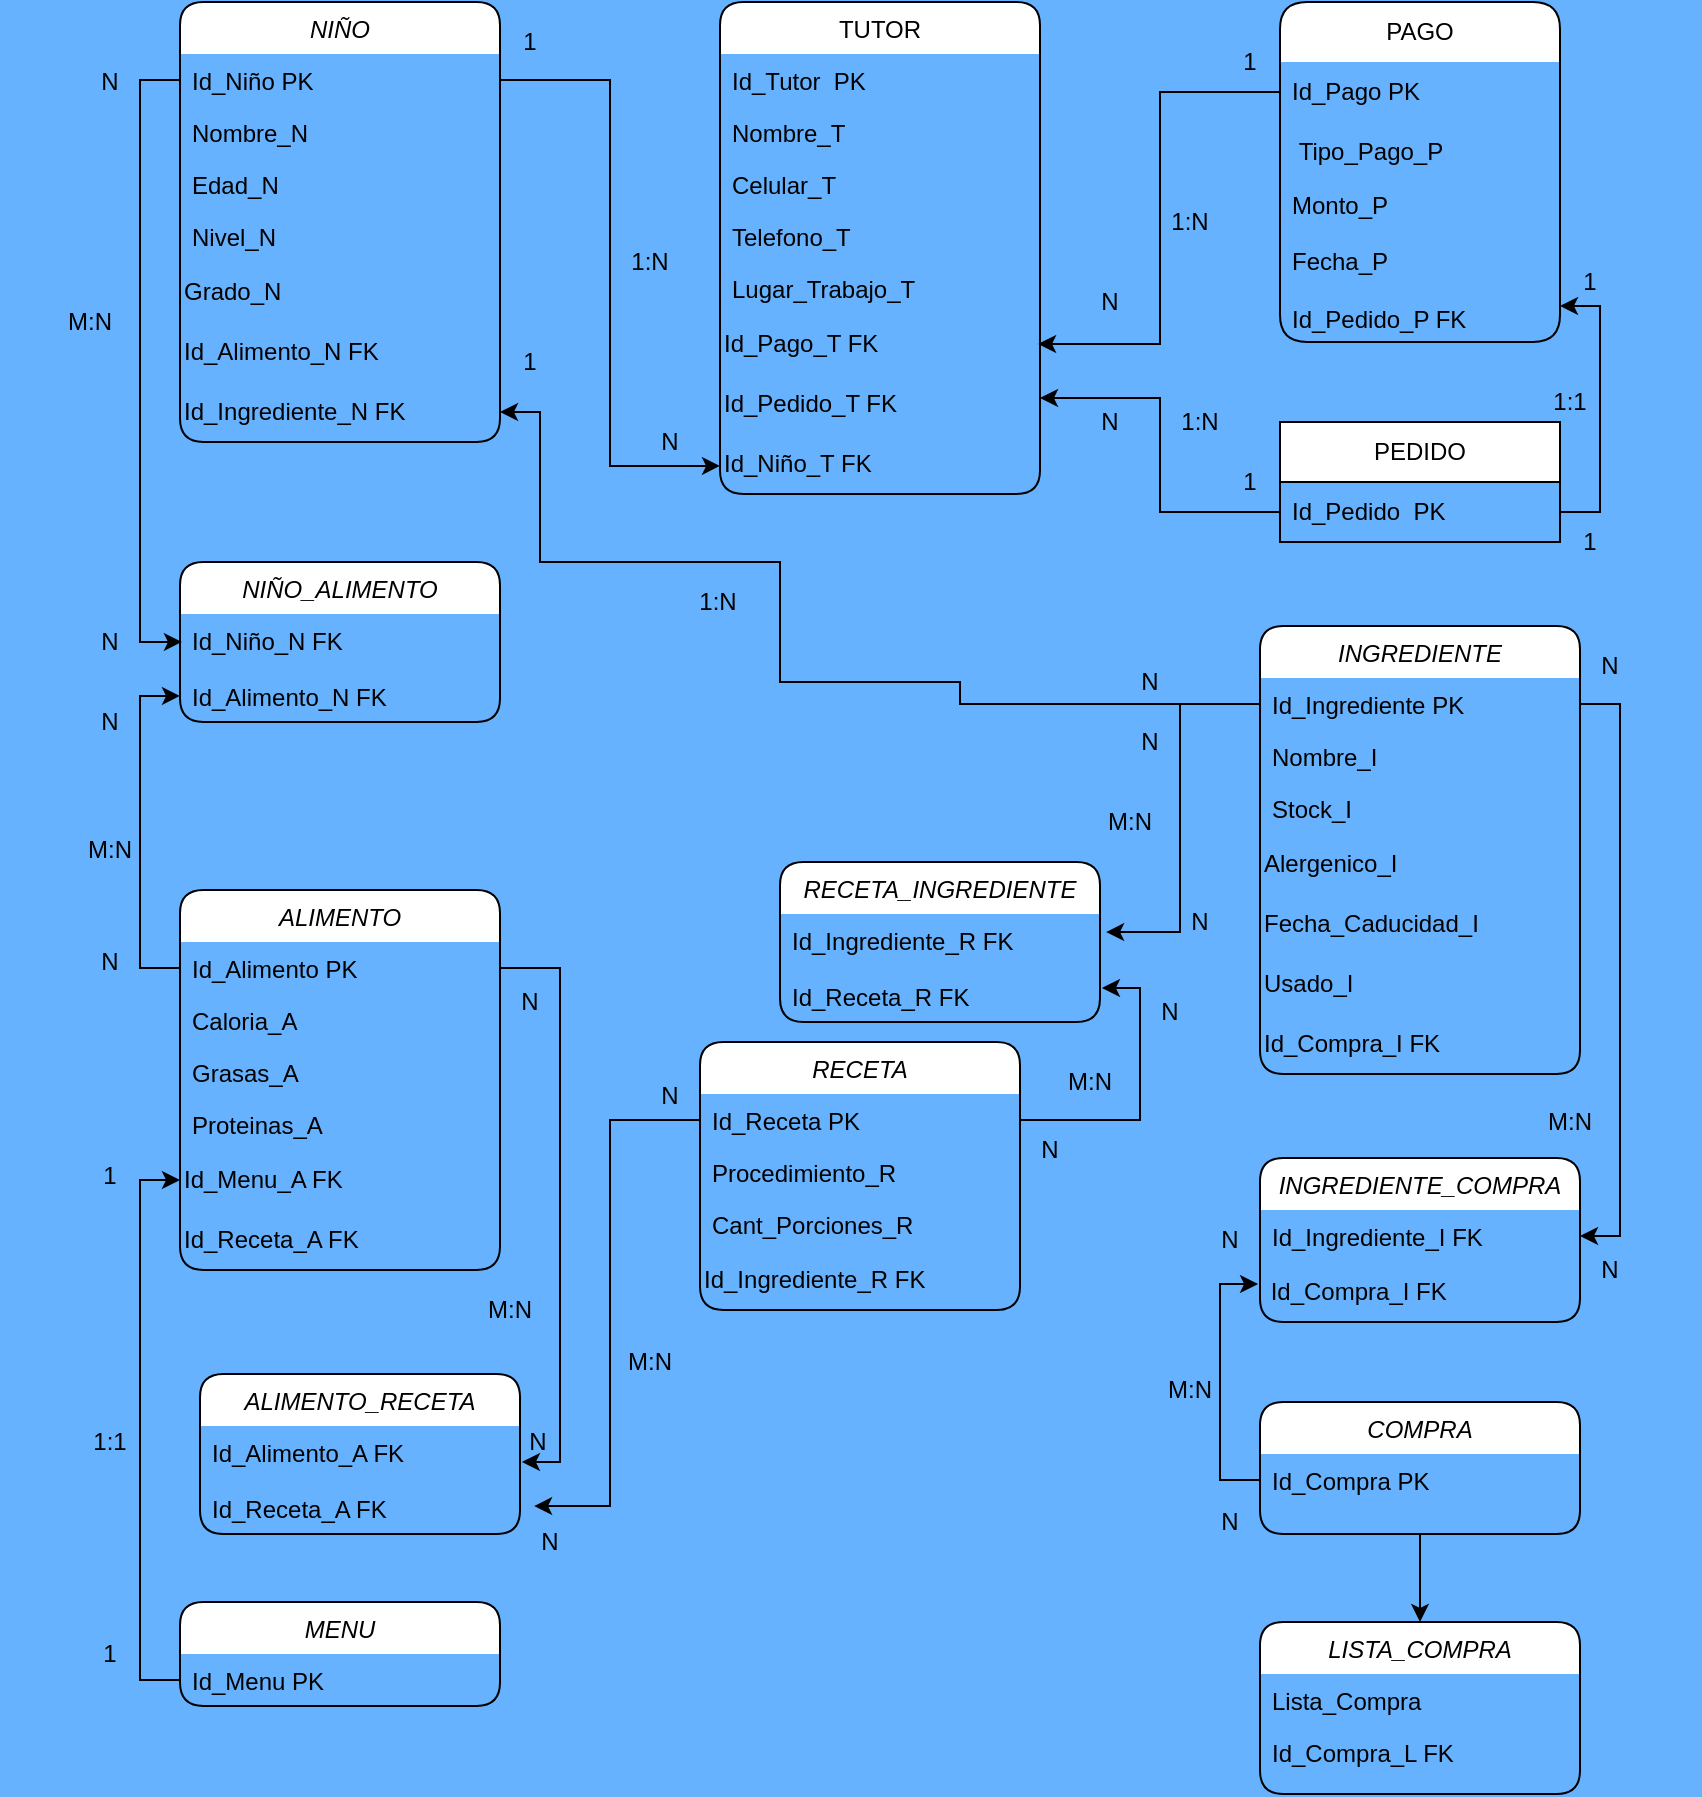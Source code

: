 <mxfile version="24.0.0" type="github">
  <diagram id="C5RBs43oDa-KdzZeNtuy" name="Page-1">
    <mxGraphModel dx="1434" dy="746" grid="1" gridSize="10" guides="1" tooltips="1" connect="1" arrows="1" fold="1" page="1" pageScale="1" pageWidth="827" pageHeight="1169" background="#66B2FF" math="0" shadow="0">
      <root>
        <mxCell id="WIyWlLk6GJQsqaUBKTNV-0" />
        <mxCell id="WIyWlLk6GJQsqaUBKTNV-1" parent="WIyWlLk6GJQsqaUBKTNV-0" />
        <mxCell id="zkfFHV4jXpPFQw0GAbJ--0" value="NIÑO" style="swimlane;fontStyle=2;align=center;verticalAlign=top;childLayout=stackLayout;horizontal=1;startSize=26;horizontalStack=0;resizeParent=1;resizeLast=0;collapsible=1;marginBottom=0;rounded=1;shadow=0;strokeWidth=1;swimlaneLine=0;" parent="WIyWlLk6GJQsqaUBKTNV-1" vertex="1">
          <mxGeometry x="100" y="100" width="160" height="220" as="geometry">
            <mxRectangle x="230" y="140" width="160" height="26" as="alternateBounds" />
          </mxGeometry>
        </mxCell>
        <mxCell id="zkfFHV4jXpPFQw0GAbJ--1" value="Id_Niño PK" style="text;align=left;verticalAlign=top;spacingLeft=4;spacingRight=4;overflow=hidden;rotatable=0;points=[[0,0.5],[1,0.5]];portConstraint=eastwest;" parent="zkfFHV4jXpPFQw0GAbJ--0" vertex="1">
          <mxGeometry y="26" width="160" height="26" as="geometry" />
        </mxCell>
        <mxCell id="zkfFHV4jXpPFQw0GAbJ--2" value="Nombre_N" style="text;align=left;verticalAlign=top;spacingLeft=4;spacingRight=4;overflow=hidden;rotatable=0;points=[[0,0.5],[1,0.5]];portConstraint=eastwest;rounded=0;shadow=0;html=0;" parent="zkfFHV4jXpPFQw0GAbJ--0" vertex="1">
          <mxGeometry y="52" width="160" height="26" as="geometry" />
        </mxCell>
        <mxCell id="zkfFHV4jXpPFQw0GAbJ--3" value="Edad_N" style="text;align=left;verticalAlign=top;spacingLeft=4;spacingRight=4;overflow=hidden;rotatable=0;points=[[0,0.5],[1,0.5]];portConstraint=eastwest;rounded=0;shadow=0;html=0;" parent="zkfFHV4jXpPFQw0GAbJ--0" vertex="1">
          <mxGeometry y="78" width="160" height="26" as="geometry" />
        </mxCell>
        <mxCell id="zkfFHV4jXpPFQw0GAbJ--5" value="Nivel_N" style="text;align=left;verticalAlign=top;spacingLeft=4;spacingRight=4;overflow=hidden;rotatable=0;points=[[0,0.5],[1,0.5]];portConstraint=eastwest;" parent="zkfFHV4jXpPFQw0GAbJ--0" vertex="1">
          <mxGeometry y="104" width="160" height="26" as="geometry" />
        </mxCell>
        <mxCell id="b6oS0bYYWhQarFQE33GL-24" value="Grado_N" style="text;html=1;align=left;verticalAlign=middle;whiteSpace=wrap;rounded=0;" parent="zkfFHV4jXpPFQw0GAbJ--0" vertex="1">
          <mxGeometry y="130" width="160" height="30" as="geometry" />
        </mxCell>
        <mxCell id="b6oS0bYYWhQarFQE33GL-26" value="Id_Alimento_N FK" style="text;html=1;align=left;verticalAlign=middle;whiteSpace=wrap;rounded=0;" parent="zkfFHV4jXpPFQw0GAbJ--0" vertex="1">
          <mxGeometry y="160" width="160" height="30" as="geometry" />
        </mxCell>
        <mxCell id="b6oS0bYYWhQarFQE33GL-27" value="Id_Ingrediente_N FK" style="text;html=1;align=left;verticalAlign=middle;whiteSpace=wrap;rounded=0;" parent="zkfFHV4jXpPFQw0GAbJ--0" vertex="1">
          <mxGeometry y="190" width="160" height="30" as="geometry" />
        </mxCell>
        <mxCell id="zkfFHV4jXpPFQw0GAbJ--17" value="TUTOR" style="swimlane;fontStyle=0;align=center;verticalAlign=top;childLayout=stackLayout;horizontal=1;startSize=26;horizontalStack=0;resizeParent=1;resizeLast=0;collapsible=1;marginBottom=0;rounded=1;shadow=0;strokeWidth=1;swimlaneLine=0;" parent="WIyWlLk6GJQsqaUBKTNV-1" vertex="1">
          <mxGeometry x="370" y="100" width="160" height="246" as="geometry">
            <mxRectangle x="550" y="140" width="160" height="26" as="alternateBounds" />
          </mxGeometry>
        </mxCell>
        <mxCell id="zkfFHV4jXpPFQw0GAbJ--18" value="Id_Tutor  PK" style="text;align=left;verticalAlign=top;spacingLeft=4;spacingRight=4;overflow=hidden;rotatable=0;points=[[0,0.5],[1,0.5]];portConstraint=eastwest;" parent="zkfFHV4jXpPFQw0GAbJ--17" vertex="1">
          <mxGeometry y="26" width="160" height="26" as="geometry" />
        </mxCell>
        <mxCell id="zkfFHV4jXpPFQw0GAbJ--19" value="Nombre_T" style="text;align=left;verticalAlign=top;spacingLeft=4;spacingRight=4;overflow=hidden;rotatable=0;points=[[0,0.5],[1,0.5]];portConstraint=eastwest;rounded=0;shadow=0;html=0;" parent="zkfFHV4jXpPFQw0GAbJ--17" vertex="1">
          <mxGeometry y="52" width="160" height="26" as="geometry" />
        </mxCell>
        <mxCell id="zkfFHV4jXpPFQw0GAbJ--20" value="Celular_T" style="text;align=left;verticalAlign=top;spacingLeft=4;spacingRight=4;overflow=hidden;rotatable=0;points=[[0,0.5],[1,0.5]];portConstraint=eastwest;rounded=0;shadow=0;html=0;" parent="zkfFHV4jXpPFQw0GAbJ--17" vertex="1">
          <mxGeometry y="78" width="160" height="26" as="geometry" />
        </mxCell>
        <mxCell id="zkfFHV4jXpPFQw0GAbJ--21" value="Telefono_T" style="text;align=left;verticalAlign=top;spacingLeft=4;spacingRight=4;overflow=hidden;rotatable=0;points=[[0,0.5],[1,0.5]];portConstraint=eastwest;rounded=0;shadow=0;html=0;" parent="zkfFHV4jXpPFQw0GAbJ--17" vertex="1">
          <mxGeometry y="104" width="160" height="26" as="geometry" />
        </mxCell>
        <mxCell id="zkfFHV4jXpPFQw0GAbJ--22" value="Lugar_Trabajo_T" style="text;align=left;verticalAlign=top;spacingLeft=4;spacingRight=4;overflow=hidden;rotatable=0;points=[[0,0.5],[1,0.5]];portConstraint=eastwest;rounded=0;shadow=0;html=0;" parent="zkfFHV4jXpPFQw0GAbJ--17" vertex="1">
          <mxGeometry y="130" width="160" height="26" as="geometry" />
        </mxCell>
        <mxCell id="b6oS0bYYWhQarFQE33GL-17" value="Id_Pago_T FK" style="text;html=1;align=left;verticalAlign=middle;resizable=0;points=[];autosize=1;strokeColor=none;fillColor=none;" parent="zkfFHV4jXpPFQw0GAbJ--17" vertex="1">
          <mxGeometry y="156" width="160" height="30" as="geometry" />
        </mxCell>
        <mxCell id="b6oS0bYYWhQarFQE33GL-18" value="Id_Pedido_T FK" style="text;html=1;align=left;verticalAlign=middle;resizable=0;points=[];autosize=1;strokeColor=none;fillColor=none;" parent="zkfFHV4jXpPFQw0GAbJ--17" vertex="1">
          <mxGeometry y="186" width="160" height="30" as="geometry" />
        </mxCell>
        <mxCell id="b6oS0bYYWhQarFQE33GL-19" value="Id_Niño_T FK" style="text;html=1;align=left;verticalAlign=middle;resizable=0;points=[];autosize=1;strokeColor=none;fillColor=none;" parent="zkfFHV4jXpPFQw0GAbJ--17" vertex="1">
          <mxGeometry y="216" width="160" height="30" as="geometry" />
        </mxCell>
        <mxCell id="b6oS0bYYWhQarFQE33GL-1" value="PAGO" style="swimlane;fontStyle=0;childLayout=stackLayout;horizontal=1;startSize=30;horizontalStack=0;resizeParent=1;resizeParentMax=0;resizeLast=0;collapsible=1;marginBottom=0;whiteSpace=wrap;html=1;rounded=1;swimlaneLine=0;" parent="WIyWlLk6GJQsqaUBKTNV-1" vertex="1">
          <mxGeometry x="650" y="100" width="140" height="170" as="geometry" />
        </mxCell>
        <mxCell id="b6oS0bYYWhQarFQE33GL-2" value="Id_Pago PK" style="text;strokeColor=none;fillColor=none;align=left;verticalAlign=middle;spacingLeft=4;spacingRight=4;overflow=hidden;points=[[0,0.5],[1,0.5]];portConstraint=eastwest;rotatable=0;whiteSpace=wrap;html=1;" parent="b6oS0bYYWhQarFQE33GL-1" vertex="1">
          <mxGeometry y="30" width="140" height="30" as="geometry" />
        </mxCell>
        <mxCell id="b6oS0bYYWhQarFQE33GL-3" value="&amp;nbsp;Tipo_Pago_P" style="text;strokeColor=none;fillColor=none;align=left;verticalAlign=middle;spacingLeft=4;spacingRight=4;overflow=hidden;points=[[0,0.5],[1,0.5]];portConstraint=eastwest;rotatable=0;whiteSpace=wrap;html=1;" parent="b6oS0bYYWhQarFQE33GL-1" vertex="1">
          <mxGeometry y="60" width="140" height="30" as="geometry" />
        </mxCell>
        <mxCell id="b6oS0bYYWhQarFQE33GL-4" value="Monto_P&lt;br&gt;&lt;br&gt;Fecha_P&lt;br&gt;&lt;br&gt;Id_Pedido_P FK" style="text;strokeColor=none;fillColor=none;align=left;verticalAlign=middle;spacingLeft=4;spacingRight=4;overflow=hidden;points=[[0,0.5],[1,0.5]];portConstraint=eastwest;rotatable=0;whiteSpace=wrap;html=1;" parent="b6oS0bYYWhQarFQE33GL-1" vertex="1">
          <mxGeometry y="90" width="140" height="80" as="geometry" />
        </mxCell>
        <mxCell id="b6oS0bYYWhQarFQE33GL-12" value="PEDIDO" style="swimlane;fontStyle=0;childLayout=stackLayout;horizontal=1;startSize=30;horizontalStack=0;resizeParent=1;resizeParentMax=0;resizeLast=0;collapsible=1;marginBottom=0;whiteSpace=wrap;html=1;" parent="WIyWlLk6GJQsqaUBKTNV-1" vertex="1">
          <mxGeometry x="650" y="310" width="140" height="60" as="geometry" />
        </mxCell>
        <mxCell id="b6oS0bYYWhQarFQE33GL-13" value="Id_Pedido&amp;nbsp; PK" style="text;strokeColor=none;fillColor=none;align=left;verticalAlign=middle;spacingLeft=4;spacingRight=4;overflow=hidden;points=[[0,0.5],[1,0.5]];portConstraint=eastwest;rotatable=0;whiteSpace=wrap;html=1;" parent="b6oS0bYYWhQarFQE33GL-12" vertex="1">
          <mxGeometry y="30" width="140" height="30" as="geometry" />
        </mxCell>
        <mxCell id="b6oS0bYYWhQarFQE33GL-16" style="edgeStyle=orthogonalEdgeStyle;rounded=0;orthogonalLoop=1;jettySize=auto;html=1;exitX=1;exitY=0.5;exitDx=0;exitDy=0;entryX=1;entryY=0.775;entryDx=0;entryDy=0;entryPerimeter=0;" parent="WIyWlLk6GJQsqaUBKTNV-1" source="b6oS0bYYWhQarFQE33GL-13" target="b6oS0bYYWhQarFQE33GL-4" edge="1">
          <mxGeometry relative="1" as="geometry" />
        </mxCell>
        <mxCell id="b6oS0bYYWhQarFQE33GL-20" style="edgeStyle=orthogonalEdgeStyle;rounded=0;orthogonalLoop=1;jettySize=auto;html=1;exitX=0;exitY=0.5;exitDx=0;exitDy=0;entryX=1;entryY=0.4;entryDx=0;entryDy=0;entryPerimeter=0;" parent="WIyWlLk6GJQsqaUBKTNV-1" source="b6oS0bYYWhQarFQE33GL-13" target="b6oS0bYYWhQarFQE33GL-18" edge="1">
          <mxGeometry relative="1" as="geometry" />
        </mxCell>
        <mxCell id="b6oS0bYYWhQarFQE33GL-21" style="edgeStyle=orthogonalEdgeStyle;rounded=0;orthogonalLoop=1;jettySize=auto;html=1;exitX=0;exitY=0.5;exitDx=0;exitDy=0;entryX=0.994;entryY=0.5;entryDx=0;entryDy=0;entryPerimeter=0;" parent="WIyWlLk6GJQsqaUBKTNV-1" source="b6oS0bYYWhQarFQE33GL-2" target="b6oS0bYYWhQarFQE33GL-17" edge="1">
          <mxGeometry relative="1" as="geometry" />
        </mxCell>
        <mxCell id="b6oS0bYYWhQarFQE33GL-29" style="edgeStyle=orthogonalEdgeStyle;rounded=0;orthogonalLoop=1;jettySize=auto;html=1;exitX=1;exitY=0.5;exitDx=0;exitDy=0;entryX=0;entryY=0.533;entryDx=0;entryDy=0;entryPerimeter=0;" parent="WIyWlLk6GJQsqaUBKTNV-1" source="zkfFHV4jXpPFQw0GAbJ--1" target="b6oS0bYYWhQarFQE33GL-19" edge="1">
          <mxGeometry relative="1" as="geometry" />
        </mxCell>
        <mxCell id="b6oS0bYYWhQarFQE33GL-32" value="ALIMENTO" style="swimlane;fontStyle=2;align=center;verticalAlign=top;childLayout=stackLayout;horizontal=1;startSize=26;horizontalStack=0;resizeParent=1;resizeLast=0;collapsible=1;marginBottom=0;rounded=1;shadow=0;strokeWidth=1;swimlaneLine=0;" parent="WIyWlLk6GJQsqaUBKTNV-1" vertex="1">
          <mxGeometry x="100" y="544" width="160" height="190" as="geometry">
            <mxRectangle x="230" y="140" width="160" height="26" as="alternateBounds" />
          </mxGeometry>
        </mxCell>
        <mxCell id="b6oS0bYYWhQarFQE33GL-33" value="Id_Alimento PK" style="text;align=left;verticalAlign=top;spacingLeft=4;spacingRight=4;overflow=hidden;rotatable=0;points=[[0,0.5],[1,0.5]];portConstraint=eastwest;" parent="b6oS0bYYWhQarFQE33GL-32" vertex="1">
          <mxGeometry y="26" width="160" height="26" as="geometry" />
        </mxCell>
        <mxCell id="b6oS0bYYWhQarFQE33GL-34" value="Caloria_A" style="text;align=left;verticalAlign=top;spacingLeft=4;spacingRight=4;overflow=hidden;rotatable=0;points=[[0,0.5],[1,0.5]];portConstraint=eastwest;rounded=0;shadow=0;html=0;" parent="b6oS0bYYWhQarFQE33GL-32" vertex="1">
          <mxGeometry y="52" width="160" height="26" as="geometry" />
        </mxCell>
        <mxCell id="b6oS0bYYWhQarFQE33GL-35" value="Grasas_A" style="text;align=left;verticalAlign=top;spacingLeft=4;spacingRight=4;overflow=hidden;rotatable=0;points=[[0,0.5],[1,0.5]];portConstraint=eastwest;rounded=0;shadow=0;html=0;" parent="b6oS0bYYWhQarFQE33GL-32" vertex="1">
          <mxGeometry y="78" width="160" height="26" as="geometry" />
        </mxCell>
        <mxCell id="b6oS0bYYWhQarFQE33GL-36" value="Proteinas_A" style="text;align=left;verticalAlign=top;spacingLeft=4;spacingRight=4;overflow=hidden;rotatable=0;points=[[0,0.5],[1,0.5]];portConstraint=eastwest;" parent="b6oS0bYYWhQarFQE33GL-32" vertex="1">
          <mxGeometry y="104" width="160" height="26" as="geometry" />
        </mxCell>
        <mxCell id="b6oS0bYYWhQarFQE33GL-37" value="Id_Menu_A FK" style="text;html=1;align=left;verticalAlign=middle;whiteSpace=wrap;rounded=0;" parent="b6oS0bYYWhQarFQE33GL-32" vertex="1">
          <mxGeometry y="130" width="160" height="30" as="geometry" />
        </mxCell>
        <mxCell id="b6oS0bYYWhQarFQE33GL-58" value="Id_Receta_A FK" style="text;html=1;align=left;verticalAlign=middle;whiteSpace=wrap;rounded=0;" parent="b6oS0bYYWhQarFQE33GL-32" vertex="1">
          <mxGeometry y="160" width="160" height="30" as="geometry" />
        </mxCell>
        <mxCell id="b6oS0bYYWhQarFQE33GL-43" value="MENU" style="swimlane;fontStyle=2;align=center;verticalAlign=top;childLayout=stackLayout;horizontal=1;startSize=26;horizontalStack=0;resizeParent=1;resizeLast=0;collapsible=1;marginBottom=0;rounded=1;shadow=0;strokeWidth=1;swimlaneLine=0;" parent="WIyWlLk6GJQsqaUBKTNV-1" vertex="1">
          <mxGeometry x="100" y="900" width="160" height="52" as="geometry">
            <mxRectangle x="230" y="140" width="160" height="26" as="alternateBounds" />
          </mxGeometry>
        </mxCell>
        <mxCell id="b6oS0bYYWhQarFQE33GL-44" value="Id_Menu PK" style="text;align=left;verticalAlign=top;spacingLeft=4;spacingRight=4;overflow=hidden;rotatable=0;points=[[0,0.5],[1,0.5]];portConstraint=eastwest;" parent="b6oS0bYYWhQarFQE33GL-43" vertex="1">
          <mxGeometry y="26" width="160" height="26" as="geometry" />
        </mxCell>
        <mxCell id="b6oS0bYYWhQarFQE33GL-50" style="edgeStyle=orthogonalEdgeStyle;rounded=0;orthogonalLoop=1;jettySize=auto;html=1;exitX=0;exitY=0.5;exitDx=0;exitDy=0;entryX=0;entryY=0.5;entryDx=0;entryDy=0;" parent="WIyWlLk6GJQsqaUBKTNV-1" source="b6oS0bYYWhQarFQE33GL-44" target="b6oS0bYYWhQarFQE33GL-37" edge="1">
          <mxGeometry relative="1" as="geometry" />
        </mxCell>
        <mxCell id="b6oS0bYYWhQarFQE33GL-51" value="RECETA" style="swimlane;fontStyle=2;align=center;verticalAlign=top;childLayout=stackLayout;horizontal=1;startSize=26;horizontalStack=0;resizeParent=1;resizeLast=0;collapsible=1;marginBottom=0;rounded=1;shadow=0;strokeWidth=1;swimlaneLine=0;" parent="WIyWlLk6GJQsqaUBKTNV-1" vertex="1">
          <mxGeometry x="360" y="620" width="160" height="134" as="geometry">
            <mxRectangle x="230" y="140" width="160" height="26" as="alternateBounds" />
          </mxGeometry>
        </mxCell>
        <mxCell id="b6oS0bYYWhQarFQE33GL-52" value="Id_Receta PK" style="text;align=left;verticalAlign=top;spacingLeft=4;spacingRight=4;overflow=hidden;rotatable=0;points=[[0,0.5],[1,0.5]];portConstraint=eastwest;" parent="b6oS0bYYWhQarFQE33GL-51" vertex="1">
          <mxGeometry y="26" width="160" height="26" as="geometry" />
        </mxCell>
        <mxCell id="b6oS0bYYWhQarFQE33GL-53" value="Procedimiento_R" style="text;align=left;verticalAlign=top;spacingLeft=4;spacingRight=4;overflow=hidden;rotatable=0;points=[[0,0.5],[1,0.5]];portConstraint=eastwest;rounded=0;shadow=0;html=0;" parent="b6oS0bYYWhQarFQE33GL-51" vertex="1">
          <mxGeometry y="52" width="160" height="26" as="geometry" />
        </mxCell>
        <mxCell id="b6oS0bYYWhQarFQE33GL-54" value="Cant_Porciones_R" style="text;align=left;verticalAlign=top;spacingLeft=4;spacingRight=4;overflow=hidden;rotatable=0;points=[[0,0.5],[1,0.5]];portConstraint=eastwest;rounded=0;shadow=0;html=0;" parent="b6oS0bYYWhQarFQE33GL-51" vertex="1">
          <mxGeometry y="78" width="160" height="26" as="geometry" />
        </mxCell>
        <mxCell id="b6oS0bYYWhQarFQE33GL-60" value="Id_Ingrediente_R FK" style="text;html=1;align=left;verticalAlign=middle;resizable=0;points=[];autosize=1;strokeColor=none;fillColor=none;" parent="b6oS0bYYWhQarFQE33GL-51" vertex="1">
          <mxGeometry y="104" width="160" height="30" as="geometry" />
        </mxCell>
        <mxCell id="b6oS0bYYWhQarFQE33GL-63" value="INGREDIENTE" style="swimlane;fontStyle=2;align=center;verticalAlign=top;childLayout=stackLayout;horizontal=1;startSize=26;horizontalStack=0;resizeParent=1;resizeLast=0;collapsible=1;marginBottom=0;rounded=1;shadow=0;strokeWidth=1;swimlaneLine=0;" parent="WIyWlLk6GJQsqaUBKTNV-1" vertex="1">
          <mxGeometry x="640" y="412" width="160" height="224" as="geometry">
            <mxRectangle x="230" y="140" width="160" height="26" as="alternateBounds" />
          </mxGeometry>
        </mxCell>
        <mxCell id="b6oS0bYYWhQarFQE33GL-64" value="Id_Ingrediente PK" style="text;align=left;verticalAlign=top;spacingLeft=4;spacingRight=4;overflow=hidden;rotatable=0;points=[[0,0.5],[1,0.5]];portConstraint=eastwest;" parent="b6oS0bYYWhQarFQE33GL-63" vertex="1">
          <mxGeometry y="26" width="160" height="26" as="geometry" />
        </mxCell>
        <mxCell id="b6oS0bYYWhQarFQE33GL-65" value="Nombre_I" style="text;align=left;verticalAlign=top;spacingLeft=4;spacingRight=4;overflow=hidden;rotatable=0;points=[[0,0.5],[1,0.5]];portConstraint=eastwest;rounded=0;shadow=0;html=0;" parent="b6oS0bYYWhQarFQE33GL-63" vertex="1">
          <mxGeometry y="52" width="160" height="26" as="geometry" />
        </mxCell>
        <mxCell id="b6oS0bYYWhQarFQE33GL-66" value="Stock_I" style="text;align=left;verticalAlign=top;spacingLeft=4;spacingRight=4;overflow=hidden;rotatable=0;points=[[0,0.5],[1,0.5]];portConstraint=eastwest;rounded=0;shadow=0;html=0;" parent="b6oS0bYYWhQarFQE33GL-63" vertex="1">
          <mxGeometry y="78" width="160" height="26" as="geometry" />
        </mxCell>
        <mxCell id="b6oS0bYYWhQarFQE33GL-67" value="Alergenico_I" style="text;html=1;align=left;verticalAlign=middle;resizable=0;points=[];autosize=1;strokeColor=none;fillColor=none;" parent="b6oS0bYYWhQarFQE33GL-63" vertex="1">
          <mxGeometry y="104" width="160" height="30" as="geometry" />
        </mxCell>
        <mxCell id="b6oS0bYYWhQarFQE33GL-69" value="Fecha_Caducidad_I" style="text;html=1;align=left;verticalAlign=middle;resizable=0;points=[];autosize=1;strokeColor=none;fillColor=none;" parent="b6oS0bYYWhQarFQE33GL-63" vertex="1">
          <mxGeometry y="134" width="160" height="30" as="geometry" />
        </mxCell>
        <mxCell id="b6oS0bYYWhQarFQE33GL-70" value="Usado_I" style="text;html=1;align=left;verticalAlign=middle;resizable=0;points=[];autosize=1;strokeColor=none;fillColor=none;" parent="b6oS0bYYWhQarFQE33GL-63" vertex="1">
          <mxGeometry y="164" width="160" height="30" as="geometry" />
        </mxCell>
        <mxCell id="b6oS0bYYWhQarFQE33GL-71" value="Id_Compra_I FK" style="text;html=1;align=left;verticalAlign=middle;resizable=0;points=[];autosize=1;strokeColor=none;fillColor=none;" parent="b6oS0bYYWhQarFQE33GL-63" vertex="1">
          <mxGeometry y="194" width="160" height="30" as="geometry" />
        </mxCell>
        <mxCell id="b6oS0bYYWhQarFQE33GL-73" style="edgeStyle=orthogonalEdgeStyle;rounded=0;orthogonalLoop=1;jettySize=auto;html=1;exitX=0;exitY=0.5;exitDx=0;exitDy=0;entryX=1;entryY=0.5;entryDx=0;entryDy=0;" parent="WIyWlLk6GJQsqaUBKTNV-1" source="b6oS0bYYWhQarFQE33GL-64" target="b6oS0bYYWhQarFQE33GL-27" edge="1">
          <mxGeometry relative="1" as="geometry">
            <Array as="points">
              <mxPoint x="490" y="451" />
              <mxPoint x="490" y="440" />
              <mxPoint x="400" y="440" />
              <mxPoint x="400" y="380" />
              <mxPoint x="280" y="380" />
              <mxPoint x="280" y="305" />
            </Array>
          </mxGeometry>
        </mxCell>
        <mxCell id="2uD80b7TZeqf_eJI_X9k-3" value="" style="edgeStyle=orthogonalEdgeStyle;rounded=0;orthogonalLoop=1;jettySize=auto;html=1;" edge="1" parent="WIyWlLk6GJQsqaUBKTNV-1" source="b6oS0bYYWhQarFQE33GL-74" target="2uD80b7TZeqf_eJI_X9k-0">
          <mxGeometry relative="1" as="geometry" />
        </mxCell>
        <mxCell id="b6oS0bYYWhQarFQE33GL-74" value="COMPRA" style="swimlane;fontStyle=2;align=center;verticalAlign=top;childLayout=stackLayout;horizontal=1;startSize=26;horizontalStack=0;resizeParent=1;resizeLast=0;collapsible=1;marginBottom=0;rounded=1;shadow=0;strokeWidth=1;glass=0;swimlaneLine=0;" parent="WIyWlLk6GJQsqaUBKTNV-1" vertex="1">
          <mxGeometry x="640" y="800" width="160" height="66" as="geometry">
            <mxRectangle x="230" y="140" width="160" height="26" as="alternateBounds" />
          </mxGeometry>
        </mxCell>
        <mxCell id="b6oS0bYYWhQarFQE33GL-75" value="Id_Compra PK" style="text;align=left;verticalAlign=top;spacingLeft=4;spacingRight=4;overflow=hidden;rotatable=0;points=[[0,0.5],[1,0.5]];portConstraint=eastwest;" parent="b6oS0bYYWhQarFQE33GL-74" vertex="1">
          <mxGeometry y="26" width="160" height="26" as="geometry" />
        </mxCell>
        <mxCell id="XqXvuHFhfZPnJAp9xI_L-60" value="1:1" style="text;html=1;align=center;verticalAlign=middle;whiteSpace=wrap;rounded=0;" parent="WIyWlLk6GJQsqaUBKTNV-1" vertex="1">
          <mxGeometry x="750" y="280" width="90" height="40" as="geometry" />
        </mxCell>
        <mxCell id="XqXvuHFhfZPnJAp9xI_L-61" value="1" style="text;html=1;align=center;verticalAlign=middle;whiteSpace=wrap;rounded=0;" parent="WIyWlLk6GJQsqaUBKTNV-1" vertex="1">
          <mxGeometry x="760" y="220" width="90" height="40" as="geometry" />
        </mxCell>
        <mxCell id="XqXvuHFhfZPnJAp9xI_L-62" value="1" style="text;html=1;align=center;verticalAlign=middle;whiteSpace=wrap;rounded=0;" parent="WIyWlLk6GJQsqaUBKTNV-1" vertex="1">
          <mxGeometry x="760" y="350" width="90" height="40" as="geometry" />
        </mxCell>
        <mxCell id="XqXvuHFhfZPnJAp9xI_L-63" value="1" style="text;html=1;align=center;verticalAlign=middle;whiteSpace=wrap;rounded=0;" parent="WIyWlLk6GJQsqaUBKTNV-1" vertex="1">
          <mxGeometry x="20" y="667" width="90" height="40" as="geometry" />
        </mxCell>
        <mxCell id="XqXvuHFhfZPnJAp9xI_L-64" value="1" style="text;html=1;align=center;verticalAlign=middle;whiteSpace=wrap;rounded=0;" parent="WIyWlLk6GJQsqaUBKTNV-1" vertex="1">
          <mxGeometry x="20" y="906" width="90" height="40" as="geometry" />
        </mxCell>
        <mxCell id="XqXvuHFhfZPnJAp9xI_L-65" value="1:1" style="text;html=1;align=center;verticalAlign=middle;whiteSpace=wrap;rounded=0;" parent="WIyWlLk6GJQsqaUBKTNV-1" vertex="1">
          <mxGeometry x="20" y="800" width="90" height="40" as="geometry" />
        </mxCell>
        <mxCell id="XqXvuHFhfZPnJAp9xI_L-67" value="1" style="text;html=1;align=center;verticalAlign=middle;whiteSpace=wrap;rounded=0;" parent="WIyWlLk6GJQsqaUBKTNV-1" vertex="1">
          <mxGeometry x="230" y="100" width="90" height="40" as="geometry" />
        </mxCell>
        <mxCell id="XqXvuHFhfZPnJAp9xI_L-68" value="N" style="text;html=1;align=center;verticalAlign=middle;whiteSpace=wrap;rounded=0;" parent="WIyWlLk6GJQsqaUBKTNV-1" vertex="1">
          <mxGeometry x="300" y="300" width="90" height="40" as="geometry" />
        </mxCell>
        <mxCell id="XqXvuHFhfZPnJAp9xI_L-69" value="1:N" style="text;html=1;align=center;verticalAlign=middle;whiteSpace=wrap;rounded=0;" parent="WIyWlLk6GJQsqaUBKTNV-1" vertex="1">
          <mxGeometry x="290" y="210" width="90" height="40" as="geometry" />
        </mxCell>
        <mxCell id="XqXvuHFhfZPnJAp9xI_L-70" value="1" style="text;html=1;align=center;verticalAlign=middle;whiteSpace=wrap;rounded=0;" parent="WIyWlLk6GJQsqaUBKTNV-1" vertex="1">
          <mxGeometry x="590" y="320" width="90" height="40" as="geometry" />
        </mxCell>
        <mxCell id="XqXvuHFhfZPnJAp9xI_L-71" value="N" style="text;html=1;align=center;verticalAlign=middle;whiteSpace=wrap;rounded=0;" parent="WIyWlLk6GJQsqaUBKTNV-1" vertex="1">
          <mxGeometry x="520" y="290" width="90" height="40" as="geometry" />
        </mxCell>
        <mxCell id="XqXvuHFhfZPnJAp9xI_L-72" value="1:N" style="text;html=1;align=center;verticalAlign=middle;whiteSpace=wrap;rounded=0;" parent="WIyWlLk6GJQsqaUBKTNV-1" vertex="1">
          <mxGeometry x="565" y="290" width="90" height="40" as="geometry" />
        </mxCell>
        <mxCell id="XqXvuHFhfZPnJAp9xI_L-73" value="1" style="text;html=1;align=center;verticalAlign=middle;whiteSpace=wrap;rounded=0;" parent="WIyWlLk6GJQsqaUBKTNV-1" vertex="1">
          <mxGeometry x="590" y="110" width="90" height="40" as="geometry" />
        </mxCell>
        <mxCell id="XqXvuHFhfZPnJAp9xI_L-74" value="N" style="text;html=1;align=center;verticalAlign=middle;whiteSpace=wrap;rounded=0;" parent="WIyWlLk6GJQsqaUBKTNV-1" vertex="1">
          <mxGeometry x="520" y="230" width="90" height="40" as="geometry" />
        </mxCell>
        <mxCell id="XqXvuHFhfZPnJAp9xI_L-75" value="1:N" style="text;html=1;align=center;verticalAlign=middle;whiteSpace=wrap;rounded=0;" parent="WIyWlLk6GJQsqaUBKTNV-1" vertex="1">
          <mxGeometry x="560" y="190" width="90" height="40" as="geometry" />
        </mxCell>
        <mxCell id="XqXvuHFhfZPnJAp9xI_L-76" value="1" style="text;html=1;align=center;verticalAlign=middle;whiteSpace=wrap;rounded=0;" parent="WIyWlLk6GJQsqaUBKTNV-1" vertex="1">
          <mxGeometry x="230" y="260" width="90" height="40" as="geometry" />
        </mxCell>
        <mxCell id="XqXvuHFhfZPnJAp9xI_L-77" value="N" style="text;html=1;align=center;verticalAlign=middle;whiteSpace=wrap;rounded=0;" parent="WIyWlLk6GJQsqaUBKTNV-1" vertex="1">
          <mxGeometry x="540" y="420" width="90" height="40" as="geometry" />
        </mxCell>
        <mxCell id="XqXvuHFhfZPnJAp9xI_L-78" value="1:N" style="text;html=1;align=center;verticalAlign=middle;whiteSpace=wrap;rounded=0;" parent="WIyWlLk6GJQsqaUBKTNV-1" vertex="1">
          <mxGeometry x="324" y="380" width="90" height="40" as="geometry" />
        </mxCell>
        <mxCell id="XqXvuHFhfZPnJAp9xI_L-79" value="N" style="text;html=1;align=center;verticalAlign=middle;whiteSpace=wrap;rounded=0;" parent="WIyWlLk6GJQsqaUBKTNV-1" vertex="1">
          <mxGeometry x="20" y="440" width="90" height="40" as="geometry" />
        </mxCell>
        <mxCell id="XqXvuHFhfZPnJAp9xI_L-80" value="N" style="text;html=1;align=center;verticalAlign=middle;whiteSpace=wrap;rounded=0;" parent="WIyWlLk6GJQsqaUBKTNV-1" vertex="1">
          <mxGeometry x="20" y="560" width="90" height="40" as="geometry" />
        </mxCell>
        <mxCell id="XqXvuHFhfZPnJAp9xI_L-81" value="M:N" style="text;html=1;align=center;verticalAlign=middle;whiteSpace=wrap;rounded=0;" parent="WIyWlLk6GJQsqaUBKTNV-1" vertex="1">
          <mxGeometry x="20" y="504" width="90" height="40" as="geometry" />
        </mxCell>
        <mxCell id="2uD80b7TZeqf_eJI_X9k-0" value="LISTA_COMPRA" style="swimlane;fontStyle=2;align=center;verticalAlign=top;childLayout=stackLayout;horizontal=1;startSize=26;horizontalStack=0;resizeParent=1;resizeLast=0;collapsible=1;marginBottom=0;rounded=1;shadow=0;strokeWidth=1;glass=0;swimlaneLine=0;" vertex="1" parent="WIyWlLk6GJQsqaUBKTNV-1">
          <mxGeometry x="640" y="910" width="160" height="86" as="geometry">
            <mxRectangle x="230" y="140" width="160" height="26" as="alternateBounds" />
          </mxGeometry>
        </mxCell>
        <mxCell id="2uD80b7TZeqf_eJI_X9k-2" value="Lista_Compra" style="text;align=left;verticalAlign=top;spacingLeft=4;spacingRight=4;overflow=hidden;rotatable=0;points=[[0,0.5],[1,0.5]];portConstraint=eastwest;rounded=0;shadow=0;html=0;" vertex="1" parent="2uD80b7TZeqf_eJI_X9k-0">
          <mxGeometry y="26" width="160" height="26" as="geometry" />
        </mxCell>
        <mxCell id="2uD80b7TZeqf_eJI_X9k-1" value="Id_Compra_L FK" style="text;align=left;verticalAlign=top;spacingLeft=4;spacingRight=4;overflow=hidden;rotatable=0;points=[[0,0.5],[1,0.5]];portConstraint=eastwest;" vertex="1" parent="2uD80b7TZeqf_eJI_X9k-0">
          <mxGeometry y="52" width="160" height="26" as="geometry" />
        </mxCell>
        <mxCell id="2uD80b7TZeqf_eJI_X9k-8" value="NIÑO_ALIMENTO" style="swimlane;fontStyle=2;align=center;verticalAlign=top;childLayout=stackLayout;horizontal=1;startSize=26;horizontalStack=0;resizeParent=1;resizeLast=0;collapsible=1;marginBottom=0;rounded=1;shadow=0;strokeWidth=1;swimlaneLine=0;" vertex="1" parent="WIyWlLk6GJQsqaUBKTNV-1">
          <mxGeometry x="100" y="380" width="160" height="80" as="geometry">
            <mxRectangle x="230" y="140" width="160" height="26" as="alternateBounds" />
          </mxGeometry>
        </mxCell>
        <mxCell id="2uD80b7TZeqf_eJI_X9k-9" value="Id_Niño_N FK&#xa;&#xa;Id_Alimento_N FK" style="text;align=left;verticalAlign=top;spacingLeft=4;spacingRight=4;overflow=hidden;rotatable=0;points=[[0,0.5],[1,0.5]];portConstraint=eastwest;" vertex="1" parent="2uD80b7TZeqf_eJI_X9k-8">
          <mxGeometry y="26" width="160" height="54" as="geometry" />
        </mxCell>
        <mxCell id="2uD80b7TZeqf_eJI_X9k-10" style="edgeStyle=orthogonalEdgeStyle;rounded=0;orthogonalLoop=1;jettySize=auto;html=1;exitX=0;exitY=0.5;exitDx=0;exitDy=0;entryX=0;entryY=0.759;entryDx=0;entryDy=0;entryPerimeter=0;" edge="1" parent="WIyWlLk6GJQsqaUBKTNV-1" source="b6oS0bYYWhQarFQE33GL-33" target="2uD80b7TZeqf_eJI_X9k-9">
          <mxGeometry relative="1" as="geometry" />
        </mxCell>
        <mxCell id="2uD80b7TZeqf_eJI_X9k-11" style="edgeStyle=orthogonalEdgeStyle;rounded=0;orthogonalLoop=1;jettySize=auto;html=1;exitX=0;exitY=0.5;exitDx=0;exitDy=0;entryX=0.006;entryY=0.259;entryDx=0;entryDy=0;entryPerimeter=0;" edge="1" parent="WIyWlLk6GJQsqaUBKTNV-1" source="zkfFHV4jXpPFQw0GAbJ--1" target="2uD80b7TZeqf_eJI_X9k-9">
          <mxGeometry relative="1" as="geometry" />
        </mxCell>
        <mxCell id="2uD80b7TZeqf_eJI_X9k-12" value="N" style="text;html=1;align=center;verticalAlign=middle;whiteSpace=wrap;rounded=0;" vertex="1" parent="WIyWlLk6GJQsqaUBKTNV-1">
          <mxGeometry x="20" y="120" width="90" height="40" as="geometry" />
        </mxCell>
        <mxCell id="2uD80b7TZeqf_eJI_X9k-13" value="N" style="text;html=1;align=center;verticalAlign=middle;whiteSpace=wrap;rounded=0;" vertex="1" parent="WIyWlLk6GJQsqaUBKTNV-1">
          <mxGeometry x="20" y="400" width="90" height="40" as="geometry" />
        </mxCell>
        <mxCell id="2uD80b7TZeqf_eJI_X9k-14" value="M:N" style="text;html=1;align=center;verticalAlign=middle;whiteSpace=wrap;rounded=0;" vertex="1" parent="WIyWlLk6GJQsqaUBKTNV-1">
          <mxGeometry x="10" y="240" width="90" height="40" as="geometry" />
        </mxCell>
        <mxCell id="2uD80b7TZeqf_eJI_X9k-15" value="RECETA_INGREDIENTE" style="swimlane;fontStyle=2;align=center;verticalAlign=top;childLayout=stackLayout;horizontal=1;startSize=26;horizontalStack=0;resizeParent=1;resizeLast=0;collapsible=1;marginBottom=0;rounded=1;shadow=0;strokeWidth=1;swimlaneLine=0;" vertex="1" parent="WIyWlLk6GJQsqaUBKTNV-1">
          <mxGeometry x="400" y="530" width="160" height="80" as="geometry">
            <mxRectangle x="230" y="140" width="160" height="26" as="alternateBounds" />
          </mxGeometry>
        </mxCell>
        <mxCell id="2uD80b7TZeqf_eJI_X9k-16" value="Id_Ingrediente_R FK&#xa;&#xa;Id_Receta_R FK&#xa;" style="text;align=left;verticalAlign=top;spacingLeft=4;spacingRight=4;overflow=hidden;rotatable=0;points=[[0,0.5],[1,0.5]];portConstraint=eastwest;" vertex="1" parent="2uD80b7TZeqf_eJI_X9k-15">
          <mxGeometry y="26" width="160" height="54" as="geometry" />
        </mxCell>
        <mxCell id="2uD80b7TZeqf_eJI_X9k-18" style="edgeStyle=orthogonalEdgeStyle;rounded=0;orthogonalLoop=1;jettySize=auto;html=1;exitX=0;exitY=0.5;exitDx=0;exitDy=0;entryX=1.019;entryY=0.167;entryDx=0;entryDy=0;entryPerimeter=0;" edge="1" parent="WIyWlLk6GJQsqaUBKTNV-1" source="b6oS0bYYWhQarFQE33GL-64" target="2uD80b7TZeqf_eJI_X9k-16">
          <mxGeometry relative="1" as="geometry" />
        </mxCell>
        <mxCell id="2uD80b7TZeqf_eJI_X9k-20" style="edgeStyle=orthogonalEdgeStyle;rounded=0;orthogonalLoop=1;jettySize=auto;html=1;exitX=1;exitY=0.5;exitDx=0;exitDy=0;entryX=1.006;entryY=0.685;entryDx=0;entryDy=0;entryPerimeter=0;" edge="1" parent="WIyWlLk6GJQsqaUBKTNV-1" source="b6oS0bYYWhQarFQE33GL-52" target="2uD80b7TZeqf_eJI_X9k-16">
          <mxGeometry relative="1" as="geometry" />
        </mxCell>
        <mxCell id="2uD80b7TZeqf_eJI_X9k-21" value="N" style="text;html=1;align=center;verticalAlign=middle;whiteSpace=wrap;rounded=0;" vertex="1" parent="WIyWlLk6GJQsqaUBKTNV-1">
          <mxGeometry x="540" y="450" width="90" height="40" as="geometry" />
        </mxCell>
        <mxCell id="2uD80b7TZeqf_eJI_X9k-22" value="N" style="text;html=1;align=center;verticalAlign=middle;whiteSpace=wrap;rounded=0;" vertex="1" parent="WIyWlLk6GJQsqaUBKTNV-1">
          <mxGeometry x="565" y="540" width="90" height="40" as="geometry" />
        </mxCell>
        <mxCell id="2uD80b7TZeqf_eJI_X9k-23" value="N" style="text;html=1;align=center;verticalAlign=middle;whiteSpace=wrap;rounded=0;" vertex="1" parent="WIyWlLk6GJQsqaUBKTNV-1">
          <mxGeometry x="550" y="585" width="90" height="40" as="geometry" />
        </mxCell>
        <mxCell id="2uD80b7TZeqf_eJI_X9k-24" value="N" style="text;html=1;align=center;verticalAlign=middle;whiteSpace=wrap;rounded=0;" vertex="1" parent="WIyWlLk6GJQsqaUBKTNV-1">
          <mxGeometry x="490" y="654" width="90" height="40" as="geometry" />
        </mxCell>
        <mxCell id="2uD80b7TZeqf_eJI_X9k-25" value="M:N" style="text;html=1;align=center;verticalAlign=middle;whiteSpace=wrap;rounded=0;" vertex="1" parent="WIyWlLk6GJQsqaUBKTNV-1">
          <mxGeometry x="510" y="620" width="90" height="40" as="geometry" />
        </mxCell>
        <mxCell id="2uD80b7TZeqf_eJI_X9k-26" value="M:N" style="text;html=1;align=center;verticalAlign=middle;whiteSpace=wrap;rounded=0;" vertex="1" parent="WIyWlLk6GJQsqaUBKTNV-1">
          <mxGeometry x="530" y="490" width="90" height="40" as="geometry" />
        </mxCell>
        <mxCell id="2uD80b7TZeqf_eJI_X9k-28" value="ALIMENTO_RECETA" style="swimlane;fontStyle=2;align=center;verticalAlign=top;childLayout=stackLayout;horizontal=1;startSize=26;horizontalStack=0;resizeParent=1;resizeLast=0;collapsible=1;marginBottom=0;rounded=1;shadow=0;strokeWidth=1;swimlaneLine=0;" vertex="1" parent="WIyWlLk6GJQsqaUBKTNV-1">
          <mxGeometry x="110" y="786" width="160" height="80" as="geometry">
            <mxRectangle x="230" y="140" width="160" height="26" as="alternateBounds" />
          </mxGeometry>
        </mxCell>
        <mxCell id="2uD80b7TZeqf_eJI_X9k-29" value="Id_Alimento_A FK&#xa;&#xa;Id_Receta_A FK&#xa;" style="text;align=left;verticalAlign=top;spacingLeft=4;spacingRight=4;overflow=hidden;rotatable=0;points=[[0,0.5],[1,0.5]];portConstraint=eastwest;" vertex="1" parent="2uD80b7TZeqf_eJI_X9k-28">
          <mxGeometry y="26" width="160" height="54" as="geometry" />
        </mxCell>
        <mxCell id="2uD80b7TZeqf_eJI_X9k-31" style="edgeStyle=orthogonalEdgeStyle;rounded=0;orthogonalLoop=1;jettySize=auto;html=1;exitX=0;exitY=0.5;exitDx=0;exitDy=0;entryX=1.044;entryY=0.741;entryDx=0;entryDy=0;entryPerimeter=0;" edge="1" parent="WIyWlLk6GJQsqaUBKTNV-1" source="b6oS0bYYWhQarFQE33GL-52" target="2uD80b7TZeqf_eJI_X9k-29">
          <mxGeometry relative="1" as="geometry" />
        </mxCell>
        <mxCell id="2uD80b7TZeqf_eJI_X9k-32" style="edgeStyle=orthogonalEdgeStyle;rounded=0;orthogonalLoop=1;jettySize=auto;html=1;exitX=1;exitY=0.5;exitDx=0;exitDy=0;entryX=1.006;entryY=0.333;entryDx=0;entryDy=0;entryPerimeter=0;" edge="1" parent="WIyWlLk6GJQsqaUBKTNV-1" source="b6oS0bYYWhQarFQE33GL-33" target="2uD80b7TZeqf_eJI_X9k-29">
          <mxGeometry relative="1" as="geometry" />
        </mxCell>
        <mxCell id="2uD80b7TZeqf_eJI_X9k-33" value="N" style="text;html=1;align=center;verticalAlign=middle;whiteSpace=wrap;rounded=0;" vertex="1" parent="WIyWlLk6GJQsqaUBKTNV-1">
          <mxGeometry x="230" y="580" width="90" height="40" as="geometry" />
        </mxCell>
        <mxCell id="2uD80b7TZeqf_eJI_X9k-34" value="N" style="text;html=1;align=center;verticalAlign=middle;whiteSpace=wrap;rounded=0;" vertex="1" parent="WIyWlLk6GJQsqaUBKTNV-1">
          <mxGeometry x="234" y="800" width="90" height="40" as="geometry" />
        </mxCell>
        <mxCell id="2uD80b7TZeqf_eJI_X9k-35" value="N" style="text;html=1;align=center;verticalAlign=middle;whiteSpace=wrap;rounded=0;" vertex="1" parent="WIyWlLk6GJQsqaUBKTNV-1">
          <mxGeometry x="240" y="850" width="90" height="40" as="geometry" />
        </mxCell>
        <mxCell id="2uD80b7TZeqf_eJI_X9k-36" value="N" style="text;html=1;align=center;verticalAlign=middle;whiteSpace=wrap;rounded=0;" vertex="1" parent="WIyWlLk6GJQsqaUBKTNV-1">
          <mxGeometry x="300" y="627" width="90" height="40" as="geometry" />
        </mxCell>
        <mxCell id="2uD80b7TZeqf_eJI_X9k-37" value="M:N" style="text;html=1;align=center;verticalAlign=middle;whiteSpace=wrap;rounded=0;" vertex="1" parent="WIyWlLk6GJQsqaUBKTNV-1">
          <mxGeometry x="220" y="734" width="90" height="40" as="geometry" />
        </mxCell>
        <mxCell id="2uD80b7TZeqf_eJI_X9k-39" value="M:N" style="text;html=1;align=center;verticalAlign=middle;whiteSpace=wrap;rounded=0;" vertex="1" parent="WIyWlLk6GJQsqaUBKTNV-1">
          <mxGeometry x="290" y="760" width="90" height="40" as="geometry" />
        </mxCell>
        <mxCell id="2uD80b7TZeqf_eJI_X9k-40" value="INGREDIENTE_COMPRA" style="swimlane;fontStyle=2;align=center;verticalAlign=top;childLayout=stackLayout;horizontal=1;startSize=26;horizontalStack=0;resizeParent=1;resizeLast=0;collapsible=1;marginBottom=0;rounded=1;shadow=0;strokeWidth=1;swimlaneLine=0;" vertex="1" parent="WIyWlLk6GJQsqaUBKTNV-1">
          <mxGeometry x="640" y="678" width="160" height="82" as="geometry">
            <mxRectangle x="230" y="140" width="160" height="26" as="alternateBounds" />
          </mxGeometry>
        </mxCell>
        <mxCell id="2uD80b7TZeqf_eJI_X9k-41" value="Id_Ingrediente_I FK" style="text;align=left;verticalAlign=top;spacingLeft=4;spacingRight=4;overflow=hidden;rotatable=0;points=[[0,0.5],[1,0.5]];portConstraint=eastwest;" vertex="1" parent="2uD80b7TZeqf_eJI_X9k-40">
          <mxGeometry y="26" width="160" height="26" as="geometry" />
        </mxCell>
        <mxCell id="2uD80b7TZeqf_eJI_X9k-42" value="&lt;span style=&quot;&quot;&gt;&amp;nbsp;Id_Compra_I FK&lt;/span&gt;" style="text;html=1;align=left;verticalAlign=middle;resizable=0;points=[];autosize=1;strokeColor=none;fillColor=none;" vertex="1" parent="2uD80b7TZeqf_eJI_X9k-40">
          <mxGeometry y="52" width="160" height="30" as="geometry" />
        </mxCell>
        <mxCell id="2uD80b7TZeqf_eJI_X9k-43" style="edgeStyle=orthogonalEdgeStyle;rounded=0;orthogonalLoop=1;jettySize=auto;html=1;exitX=1;exitY=0.5;exitDx=0;exitDy=0;entryX=1;entryY=0.5;entryDx=0;entryDy=0;" edge="1" parent="WIyWlLk6GJQsqaUBKTNV-1" source="b6oS0bYYWhQarFQE33GL-64" target="2uD80b7TZeqf_eJI_X9k-41">
          <mxGeometry relative="1" as="geometry" />
        </mxCell>
        <mxCell id="2uD80b7TZeqf_eJI_X9k-44" style="edgeStyle=orthogonalEdgeStyle;rounded=0;orthogonalLoop=1;jettySize=auto;html=1;exitX=0;exitY=0.5;exitDx=0;exitDy=0;entryX=-0.006;entryY=0.367;entryDx=0;entryDy=0;entryPerimeter=0;" edge="1" parent="WIyWlLk6GJQsqaUBKTNV-1" source="b6oS0bYYWhQarFQE33GL-75" target="2uD80b7TZeqf_eJI_X9k-42">
          <mxGeometry relative="1" as="geometry" />
        </mxCell>
        <mxCell id="2uD80b7TZeqf_eJI_X9k-45" value="N" style="text;html=1;align=center;verticalAlign=middle;whiteSpace=wrap;rounded=0;" vertex="1" parent="WIyWlLk6GJQsqaUBKTNV-1">
          <mxGeometry x="580" y="699" width="90" height="40" as="geometry" />
        </mxCell>
        <mxCell id="2uD80b7TZeqf_eJI_X9k-46" value="N" style="text;html=1;align=center;verticalAlign=middle;whiteSpace=wrap;rounded=0;" vertex="1" parent="WIyWlLk6GJQsqaUBKTNV-1">
          <mxGeometry x="580" y="840" width="90" height="40" as="geometry" />
        </mxCell>
        <mxCell id="2uD80b7TZeqf_eJI_X9k-47" value="N" style="text;html=1;align=center;verticalAlign=middle;whiteSpace=wrap;rounded=0;" vertex="1" parent="WIyWlLk6GJQsqaUBKTNV-1">
          <mxGeometry x="770" y="714" width="90" height="40" as="geometry" />
        </mxCell>
        <mxCell id="2uD80b7TZeqf_eJI_X9k-48" value="N" style="text;html=1;align=center;verticalAlign=middle;whiteSpace=wrap;rounded=0;" vertex="1" parent="WIyWlLk6GJQsqaUBKTNV-1">
          <mxGeometry x="770" y="412" width="90" height="40" as="geometry" />
        </mxCell>
        <mxCell id="2uD80b7TZeqf_eJI_X9k-49" value="M:N" style="text;html=1;align=center;verticalAlign=middle;whiteSpace=wrap;rounded=0;" vertex="1" parent="WIyWlLk6GJQsqaUBKTNV-1">
          <mxGeometry x="560" y="774" width="90" height="40" as="geometry" />
        </mxCell>
        <mxCell id="2uD80b7TZeqf_eJI_X9k-50" value="M:N" style="text;html=1;align=center;verticalAlign=middle;whiteSpace=wrap;rounded=0;" vertex="1" parent="WIyWlLk6GJQsqaUBKTNV-1">
          <mxGeometry x="750" y="640" width="90" height="40" as="geometry" />
        </mxCell>
      </root>
    </mxGraphModel>
  </diagram>
</mxfile>
